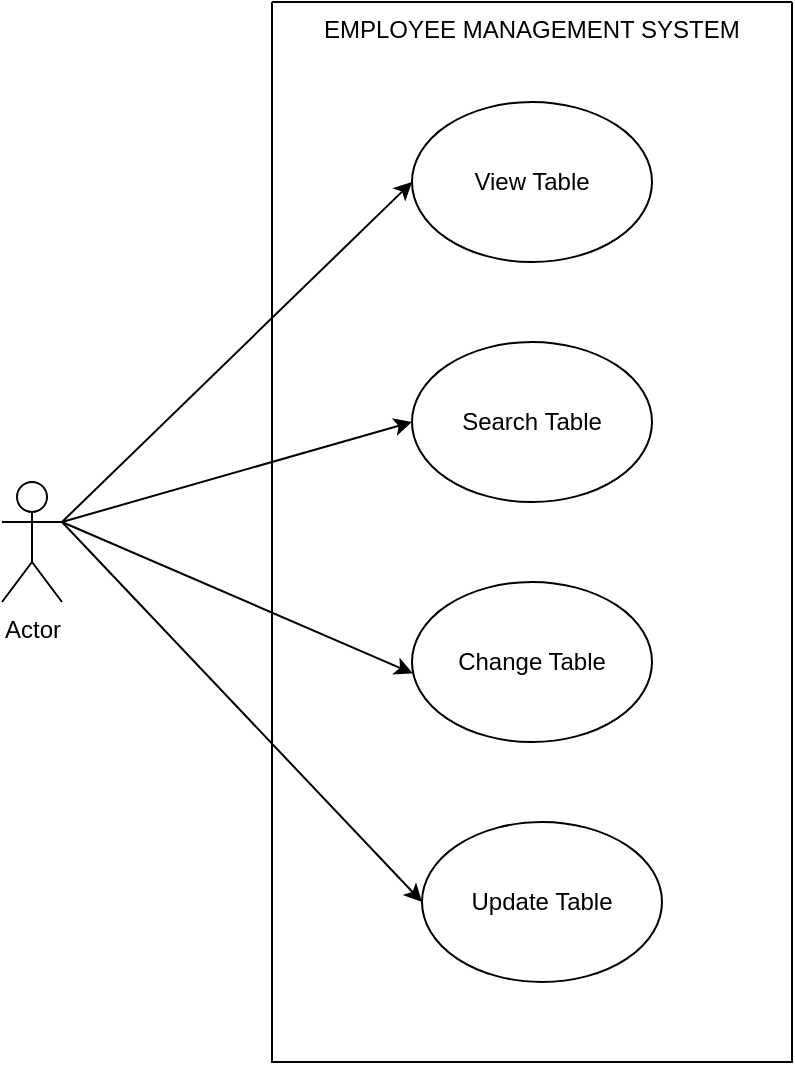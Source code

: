 <mxfile version="24.6.4" type="github">
  <diagram name="Page-1" id="t-BBTiuplOXUM7stSRRb">
    <mxGraphModel dx="988" dy="530" grid="1" gridSize="10" guides="1" tooltips="1" connect="1" arrows="1" fold="1" page="1" pageScale="1" pageWidth="850" pageHeight="1100" math="0" shadow="0">
      <root>
        <mxCell id="0" />
        <mxCell id="1" parent="0" />
        <mxCell id="87Tfn4ejzJ3yj8DgQiKa-1" value="Actor" style="shape=umlActor;verticalLabelPosition=bottom;verticalAlign=top;html=1;outlineConnect=0;" vertex="1" parent="1">
          <mxGeometry x="160" y="270" width="30" height="60" as="geometry" />
        </mxCell>
        <mxCell id="87Tfn4ejzJ3yj8DgQiKa-2" value="" style="swimlane;startSize=0;" vertex="1" parent="1">
          <mxGeometry x="295" y="30" width="260" height="530" as="geometry" />
        </mxCell>
        <mxCell id="87Tfn4ejzJ3yj8DgQiKa-3" value="EMPLOYEE MANAGEMENT SYSTEM" style="text;strokeColor=none;fillColor=none;align=left;verticalAlign=top;spacingLeft=4;spacingRight=4;overflow=hidden;rotatable=0;points=[[0,0.5],[1,0.5]];portConstraint=eastwest;whiteSpace=wrap;html=1;" vertex="1" parent="87Tfn4ejzJ3yj8DgQiKa-2">
          <mxGeometry x="20" width="220" height="26" as="geometry" />
        </mxCell>
        <mxCell id="87Tfn4ejzJ3yj8DgQiKa-4" value="View Table" style="ellipse;whiteSpace=wrap;html=1;" vertex="1" parent="87Tfn4ejzJ3yj8DgQiKa-2">
          <mxGeometry x="70" y="50" width="120" height="80" as="geometry" />
        </mxCell>
        <mxCell id="87Tfn4ejzJ3yj8DgQiKa-5" value="Search Table" style="ellipse;whiteSpace=wrap;html=1;" vertex="1" parent="87Tfn4ejzJ3yj8DgQiKa-2">
          <mxGeometry x="70" y="170" width="120" height="80" as="geometry" />
        </mxCell>
        <mxCell id="87Tfn4ejzJ3yj8DgQiKa-6" value="Change Table" style="ellipse;whiteSpace=wrap;html=1;" vertex="1" parent="87Tfn4ejzJ3yj8DgQiKa-2">
          <mxGeometry x="70" y="290" width="120" height="80" as="geometry" />
        </mxCell>
        <mxCell id="87Tfn4ejzJ3yj8DgQiKa-7" value="Update Table" style="ellipse;whiteSpace=wrap;html=1;" vertex="1" parent="87Tfn4ejzJ3yj8DgQiKa-2">
          <mxGeometry x="75" y="410" width="120" height="80" as="geometry" />
        </mxCell>
        <mxCell id="87Tfn4ejzJ3yj8DgQiKa-8" value="" style="endArrow=classic;html=1;rounded=0;exitX=1;exitY=0.333;exitDx=0;exitDy=0;exitPerimeter=0;entryX=0;entryY=0.5;entryDx=0;entryDy=0;" edge="1" parent="1" source="87Tfn4ejzJ3yj8DgQiKa-1" target="87Tfn4ejzJ3yj8DgQiKa-4">
          <mxGeometry width="50" height="50" relative="1" as="geometry">
            <mxPoint x="400" y="440" as="sourcePoint" />
            <mxPoint x="450" y="390" as="targetPoint" />
          </mxGeometry>
        </mxCell>
        <mxCell id="87Tfn4ejzJ3yj8DgQiKa-9" value="" style="endArrow=classic;html=1;rounded=0;entryX=0;entryY=0.5;entryDx=0;entryDy=0;" edge="1" parent="1" target="87Tfn4ejzJ3yj8DgQiKa-5">
          <mxGeometry width="50" height="50" relative="1" as="geometry">
            <mxPoint x="190" y="290" as="sourcePoint" />
            <mxPoint x="375" y="130" as="targetPoint" />
          </mxGeometry>
        </mxCell>
        <mxCell id="87Tfn4ejzJ3yj8DgQiKa-10" value="" style="endArrow=classic;html=1;rounded=0;entryX=0.003;entryY=0.571;entryDx=0;entryDy=0;exitX=1;exitY=0.333;exitDx=0;exitDy=0;exitPerimeter=0;entryPerimeter=0;" edge="1" parent="1" source="87Tfn4ejzJ3yj8DgQiKa-1" target="87Tfn4ejzJ3yj8DgQiKa-6">
          <mxGeometry width="50" height="50" relative="1" as="geometry">
            <mxPoint x="200" y="290" as="sourcePoint" />
            <mxPoint x="385" y="140" as="targetPoint" />
          </mxGeometry>
        </mxCell>
        <mxCell id="87Tfn4ejzJ3yj8DgQiKa-11" value="" style="endArrow=classic;html=1;rounded=0;entryX=0;entryY=0.5;entryDx=0;entryDy=0;" edge="1" parent="1" target="87Tfn4ejzJ3yj8DgQiKa-7">
          <mxGeometry width="50" height="50" relative="1" as="geometry">
            <mxPoint x="190" y="290" as="sourcePoint" />
            <mxPoint x="395" y="150" as="targetPoint" />
          </mxGeometry>
        </mxCell>
      </root>
    </mxGraphModel>
  </diagram>
</mxfile>
